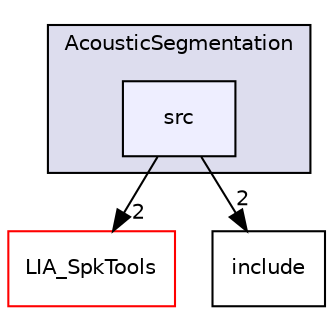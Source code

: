 digraph "LIA_SpkSeg/AcousticSegmentation/src" {
  compound=true
  node [ fontsize="10", fontname="Helvetica"];
  edge [ labelfontsize="10", labelfontname="Helvetica"];
  subgraph clusterdir_70ed66c36aca9f6ba435097bf7276a4f {
    graph [ bgcolor="#ddddee", pencolor="black", label="AcousticSegmentation" fontname="Helvetica", fontsize="10", URL="dir_70ed66c36aca9f6ba435097bf7276a4f.html"]
  dir_e4132d86b2b9388b431994ffd7019e4c [shape=box, label="src", style="filled", fillcolor="#eeeeff", pencolor="black", URL="dir_e4132d86b2b9388b431994ffd7019e4c.html"];
  }
  dir_7b9f40c7474acebf25e66f966c5b9c6a [shape=box label="LIA_SpkTools" fillcolor="white" style="filled" color="red" URL="dir_7b9f40c7474acebf25e66f966c5b9c6a.html"];
  dir_825675256205b5a1c1c0de3529f65d13 [shape=box label="include" URL="dir_825675256205b5a1c1c0de3529f65d13.html"];
  dir_e4132d86b2b9388b431994ffd7019e4c->dir_7b9f40c7474acebf25e66f966c5b9c6a [headlabel="2", labeldistance=1.5 headhref="dir_000100_000110.html"];
  dir_e4132d86b2b9388b431994ffd7019e4c->dir_825675256205b5a1c1c0de3529f65d13 [headlabel="2", labeldistance=1.5 headhref="dir_000100_000099.html"];
}
